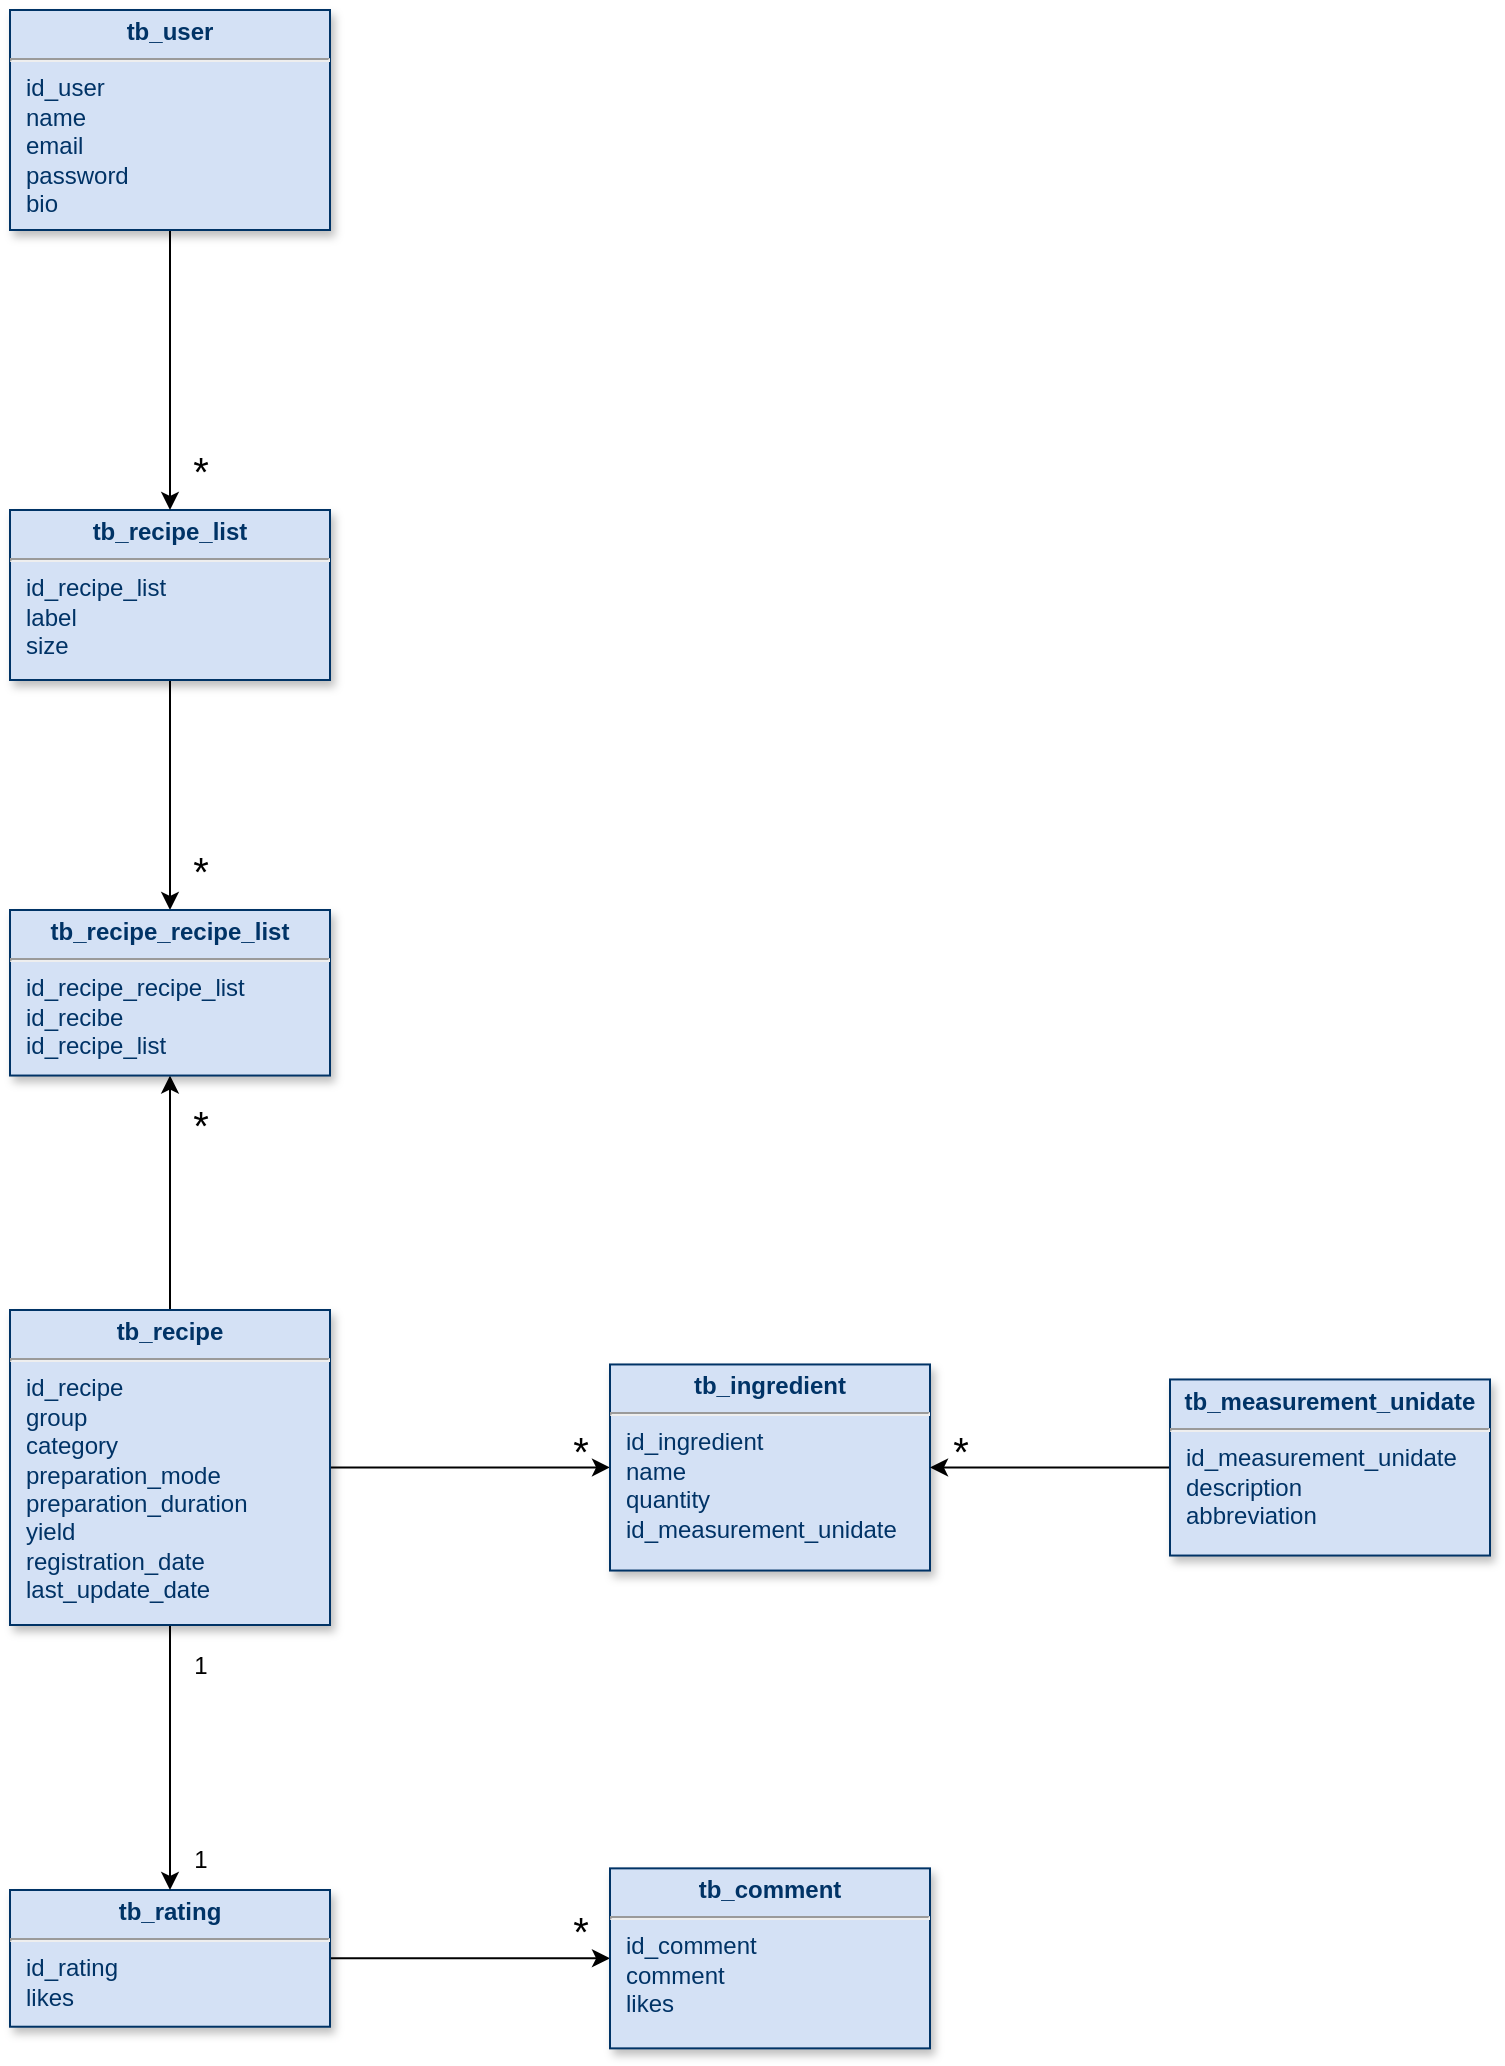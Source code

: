 <mxfile version="20.1.1" type="device"><diagram name="Page-1" id="efa7a0a1-bf9b-a30e-e6df-94a7791c09e9"><mxGraphModel dx="723" dy="375" grid="1" gridSize="10" guides="1" tooltips="1" connect="1" arrows="1" fold="1" page="1" pageScale="1" pageWidth="826" pageHeight="1169" background="none" math="0" shadow="0"><root><mxCell id="0"/><mxCell id="1" parent="0"/><mxCell id="7l-SkN2FXmXza_wCIimA-136" style="edgeStyle=orthogonalEdgeStyle;rounded=0;orthogonalLoop=1;jettySize=auto;html=1;entryX=0;entryY=0.5;entryDx=0;entryDy=0;fontSize=12;" edge="1" parent="1" source="19" target="23"><mxGeometry relative="1" as="geometry"/></mxCell><mxCell id="19" value="&lt;p style=&quot;margin: 4px 0px 0px; text-align: center;&quot;&gt;&lt;b&gt;tb_rating&lt;/b&gt;&lt;/p&gt;&lt;hr&gt;&lt;p style=&quot;margin: 0px; margin-left: 8px;&quot;&gt;id_rating&lt;/p&gt;&lt;p style=&quot;margin: 0px; margin-left: 8px;&quot;&gt;likes&lt;/p&gt;" style="verticalAlign=top;align=left;overflow=fill;fontSize=12;fontFamily=Helvetica;html=1;strokeColor=#003366;shadow=1;fillColor=#D4E1F5;fontColor=#003366;fontStyle=0" parent="1" vertex="1"><mxGeometry x="40" y="960" width="160" height="68.36" as="geometry"/></mxCell><mxCell id="7l-SkN2FXmXza_wCIimA-127" value="" style="edgeStyle=orthogonalEdgeStyle;rounded=0;orthogonalLoop=1;jettySize=auto;html=1;fontSize=12;" edge="1" parent="1" source="20" target="7l-SkN2FXmXza_wCIimA-120"><mxGeometry relative="1" as="geometry"/></mxCell><mxCell id="7l-SkN2FXmXza_wCIimA-128" style="edgeStyle=orthogonalEdgeStyle;rounded=0;orthogonalLoop=1;jettySize=auto;html=1;fontSize=12;" edge="1" parent="1" source="20" target="24"><mxGeometry relative="1" as="geometry"/></mxCell><mxCell id="7l-SkN2FXmXza_wCIimA-133" style="edgeStyle=orthogonalEdgeStyle;rounded=0;orthogonalLoop=1;jettySize=auto;html=1;entryX=0.5;entryY=0;entryDx=0;entryDy=0;fontSize=12;" edge="1" parent="1" source="20" target="19"><mxGeometry relative="1" as="geometry"/></mxCell><mxCell id="20" value="&lt;p style=&quot;margin: 4px 0px 0px; text-align: center;&quot;&gt;&lt;b&gt;tb_recipe&lt;/b&gt;&lt;/p&gt;&lt;hr&gt;&lt;p style=&quot;margin: 0px; margin-left: 8px;&quot;&gt;id_recipe&lt;/p&gt;&lt;p style=&quot;margin: 0px; margin-left: 8px;&quot;&gt;group&lt;/p&gt;&lt;p style=&quot;margin: 0px; margin-left: 8px;&quot;&gt;category&lt;/p&gt;&lt;p style=&quot;margin: 0px; margin-left: 8px;&quot;&gt;preparation_mode&lt;/p&gt;&lt;p style=&quot;margin: 0px; margin-left: 8px;&quot;&gt;preparation_duration&lt;/p&gt;&lt;p style=&quot;margin: 0px; margin-left: 8px;&quot;&gt;yield&lt;/p&gt;&lt;p style=&quot;margin: 0px; margin-left: 8px;&quot;&gt;registration_date&lt;/p&gt;&lt;p style=&quot;margin: 0px; margin-left: 8px;&quot;&gt;last_update_date&lt;/p&gt;" style="verticalAlign=top;align=left;overflow=fill;fontSize=12;fontFamily=Helvetica;html=1;strokeColor=#003366;shadow=1;fillColor=#D4E1F5;fontColor=#003366;fontStyle=0" parent="1" vertex="1"><mxGeometry x="40" y="670" width="160" height="157.5" as="geometry"/></mxCell><mxCell id="7l-SkN2FXmXza_wCIimA-121" style="edgeStyle=orthogonalEdgeStyle;rounded=0;orthogonalLoop=1;jettySize=auto;html=1;fontSize=12;" edge="1" parent="1" source="21" target="7l-SkN2FXmXza_wCIimA-120"><mxGeometry relative="1" as="geometry"/></mxCell><mxCell id="21" value="&lt;p style=&quot;margin: 4px 0px 0px; text-align: center;&quot;&gt;&lt;b&gt;tb_recipe_list&lt;/b&gt;&lt;/p&gt;&lt;hr&gt;&lt;p style=&quot;margin: 0px; margin-left: 8px;&quot;&gt;id_recipe_list&lt;/p&gt;&lt;p style=&quot;margin: 0px; margin-left: 8px;&quot;&gt;label&lt;/p&gt;&lt;p style=&quot;margin: 0px; margin-left: 8px;&quot;&gt;size&lt;/p&gt;" style="verticalAlign=top;align=left;overflow=fill;fontSize=12;fontFamily=Helvetica;html=1;strokeColor=#003366;shadow=1;fillColor=#D4E1F5;fontColor=#003366;fontStyle=0" parent="1" vertex="1"><mxGeometry x="40" y="270" width="160" height="85" as="geometry"/></mxCell><mxCell id="23" value="&lt;p style=&quot;margin: 4px 0px 0px; text-align: center;&quot;&gt;&lt;strong&gt;tb_comment&lt;/strong&gt;&lt;/p&gt;&lt;hr&gt;&lt;p style=&quot;margin: 0px; margin-left: 8px;&quot;&gt;id_comment&lt;/p&gt;&lt;p style=&quot;margin: 0px; margin-left: 8px;&quot;&gt;comment&lt;/p&gt;&lt;p style=&quot;margin: 0px; margin-left: 8px;&quot;&gt;likes&lt;/p&gt;" style="verticalAlign=top;align=left;overflow=fill;fontSize=12;fontFamily=Helvetica;html=1;strokeColor=#003366;shadow=1;fillColor=#D4E1F5;fontColor=#003366;fontStyle=0" parent="1" vertex="1"><mxGeometry x="340" y="949.18" width="160" height="90" as="geometry"/></mxCell><mxCell id="24" value="&lt;p style=&quot;margin: 4px 0px 0px; text-align: center;&quot;&gt;&lt;b&gt;tb_ingredient&lt;/b&gt;&lt;/p&gt;&lt;hr&gt;&lt;p style=&quot;margin: 0px; margin-left: 8px;&quot;&gt;id_ingredient&lt;/p&gt;&lt;p style=&quot;margin: 0px; margin-left: 8px;&quot;&gt;name&lt;/p&gt;&lt;p style=&quot;margin: 0px; margin-left: 8px;&quot;&gt;quantity&lt;/p&gt;&lt;p style=&quot;margin: 0px; margin-left: 8px;&quot;&gt;id_measurement_unidate&lt;/p&gt;" style="verticalAlign=top;align=left;overflow=fill;fontSize=12;fontFamily=Helvetica;html=1;strokeColor=#003366;shadow=1;fillColor=#D4E1F5;fontColor=#003366;fontStyle=0" parent="1" vertex="1"><mxGeometry x="340" y="697.23" width="160" height="103.04" as="geometry"/></mxCell><mxCell id="7l-SkN2FXmXza_wCIimA-117" style="edgeStyle=orthogonalEdgeStyle;rounded=0;orthogonalLoop=1;jettySize=auto;html=1;entryX=0.5;entryY=0;entryDx=0;entryDy=0;" edge="1" parent="1" source="25" target="21"><mxGeometry relative="1" as="geometry"/></mxCell><mxCell id="25" value="&lt;p style=&quot;margin: 4px 0px 0px; text-align: center;&quot;&gt;&lt;b&gt;tb_user&lt;/b&gt;&lt;/p&gt;&lt;hr&gt;&lt;p style=&quot;margin: 0px; margin-left: 8px;&quot;&gt;id_user&lt;/p&gt;&lt;p style=&quot;margin: 0px; margin-left: 8px;&quot;&gt;name&lt;/p&gt;&lt;p style=&quot;margin: 0px; margin-left: 8px;&quot;&gt;email&lt;/p&gt;&lt;p style=&quot;margin: 0px; margin-left: 8px;&quot;&gt;password&lt;/p&gt;&lt;p style=&quot;margin: 0px; margin-left: 8px;&quot;&gt;bio&lt;/p&gt;" style="verticalAlign=top;align=left;overflow=fill;fontSize=12;fontFamily=Helvetica;html=1;strokeColor=#003366;shadow=1;fillColor=#D4E1F5;fontColor=#003366;fontStyle=0" parent="1" vertex="1"><mxGeometry x="40" y="20" width="160" height="110" as="geometry"/></mxCell><mxCell id="7l-SkN2FXmXza_wCIimA-131" style="edgeStyle=orthogonalEdgeStyle;rounded=0;orthogonalLoop=1;jettySize=auto;html=1;entryX=1;entryY=0.5;entryDx=0;entryDy=0;fontSize=12;" edge="1" parent="1" source="29" target="24"><mxGeometry relative="1" as="geometry"/></mxCell><mxCell id="29" value="&lt;p style=&quot;margin: 4px 0px 0px; text-align: center;&quot;&gt;&lt;b&gt;tb_measurement_unidate&lt;/b&gt;&lt;br&gt;&lt;/p&gt;&lt;hr&gt;&lt;p style=&quot;margin: 0px; margin-left: 8px;&quot;&gt;id_measurement_unidate&lt;/p&gt;&lt;p style=&quot;margin: 0px; margin-left: 8px;&quot;&gt;description&lt;/p&gt;&lt;p style=&quot;margin: 0px; margin-left: 8px;&quot;&gt;abbreviation&lt;/p&gt;" style="verticalAlign=top;align=left;overflow=fill;fontSize=12;fontFamily=Helvetica;html=1;strokeColor=#003366;shadow=1;fillColor=#D4E1F5;fontColor=#003366;fontStyle=0" parent="1" vertex="1"><mxGeometry x="620" y="704.73" width="160" height="88.04" as="geometry"/></mxCell><mxCell id="7l-SkN2FXmXza_wCIimA-118" value="*" style="text;html=1;align=center;verticalAlign=middle;resizable=0;points=[];autosize=1;strokeColor=none;fillColor=none;fontSize=20;" vertex="1" parent="1"><mxGeometry x="120" y="230" width="30" height="40" as="geometry"/></mxCell><mxCell id="7l-SkN2FXmXza_wCIimA-120" value="&lt;p style=&quot;margin: 4px 0px 0px; text-align: center;&quot;&gt;&lt;b&gt;tb_recipe_recipe_list&lt;/b&gt;&lt;/p&gt;&lt;hr&gt;&lt;p style=&quot;margin: 0px; margin-left: 8px;&quot;&gt;id_recipe_recipe_list&lt;/p&gt;&lt;p style=&quot;margin: 0px; margin-left: 8px;&quot;&gt;id_recibe&lt;/p&gt;&lt;p style=&quot;margin: 0px; margin-left: 8px;&quot;&gt;id_recipe_list&lt;/p&gt;" style="verticalAlign=top;align=left;overflow=fill;fontSize=12;fontFamily=Helvetica;html=1;strokeColor=#003366;shadow=1;fillColor=#D4E1F5;fontColor=#003366;fontStyle=0" vertex="1" parent="1"><mxGeometry x="40" y="470" width="160" height="82.77" as="geometry"/></mxCell><mxCell id="7l-SkN2FXmXza_wCIimA-123" value="*" style="text;html=1;align=center;verticalAlign=middle;resizable=0;points=[];autosize=1;strokeColor=none;fillColor=none;fontSize=20;" vertex="1" parent="1"><mxGeometry x="120" y="430" width="30" height="40" as="geometry"/></mxCell><mxCell id="7l-SkN2FXmXza_wCIimA-126" value="*" style="text;html=1;align=center;verticalAlign=middle;resizable=0;points=[];autosize=1;strokeColor=none;fillColor=none;fontSize=20;" vertex="1" parent="1"><mxGeometry x="120" y="556.96" width="30" height="40" as="geometry"/></mxCell><mxCell id="7l-SkN2FXmXza_wCIimA-129" value="*" style="text;html=1;align=center;verticalAlign=middle;resizable=0;points=[];autosize=1;strokeColor=none;fillColor=none;fontSize=20;" vertex="1" parent="1"><mxGeometry x="310" y="720" width="30" height="40" as="geometry"/></mxCell><mxCell id="7l-SkN2FXmXza_wCIimA-132" value="*" style="text;html=1;align=center;verticalAlign=middle;resizable=0;points=[];autosize=1;strokeColor=none;fillColor=none;fontSize=20;" vertex="1" parent="1"><mxGeometry x="500" y="720" width="30" height="40" as="geometry"/></mxCell><mxCell id="7l-SkN2FXmXza_wCIimA-134" value="1" style="text;html=1;align=center;verticalAlign=middle;resizable=0;points=[];autosize=1;strokeColor=none;fillColor=none;fontSize=12;" vertex="1" parent="1"><mxGeometry x="120" y="832.5" width="30" height="30" as="geometry"/></mxCell><mxCell id="7l-SkN2FXmXza_wCIimA-135" value="1" style="text;html=1;align=center;verticalAlign=middle;resizable=0;points=[];autosize=1;strokeColor=none;fillColor=none;fontSize=12;" vertex="1" parent="1"><mxGeometry x="120" y="930" width="30" height="30" as="geometry"/></mxCell><mxCell id="7l-SkN2FXmXza_wCIimA-137" value="*" style="text;html=1;align=center;verticalAlign=middle;resizable=0;points=[];autosize=1;strokeColor=none;fillColor=none;fontSize=20;" vertex="1" parent="1"><mxGeometry x="310" y="960" width="30" height="40" as="geometry"/></mxCell></root></mxGraphModel></diagram></mxfile>